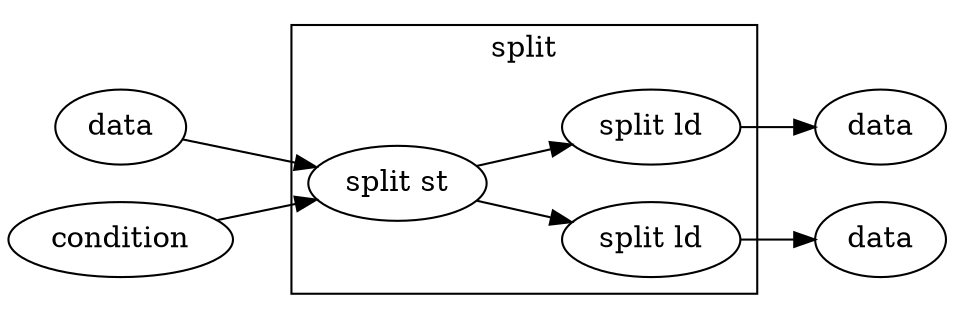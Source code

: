 
digraph G{

#vertical 20
#include

  rankdir = LR;

  subgraph cluster_split {
  sll[label="split ld"];
  slr[label="split ld"];
  ss[label="split st"];
    label="split";
    ss -> sll#l1;
    ss -> slr#l1;
  }

  ind[label="data",shape="ellipse"];
  inf[label="condition",shape="ellipse"];
  outd[label="data",shape="ellipse"];
  oute[label="data",shape="ellipse"];
  ind -> ss;
  inf -> ss;
  sll -> outd;
  slr -> oute;

}
